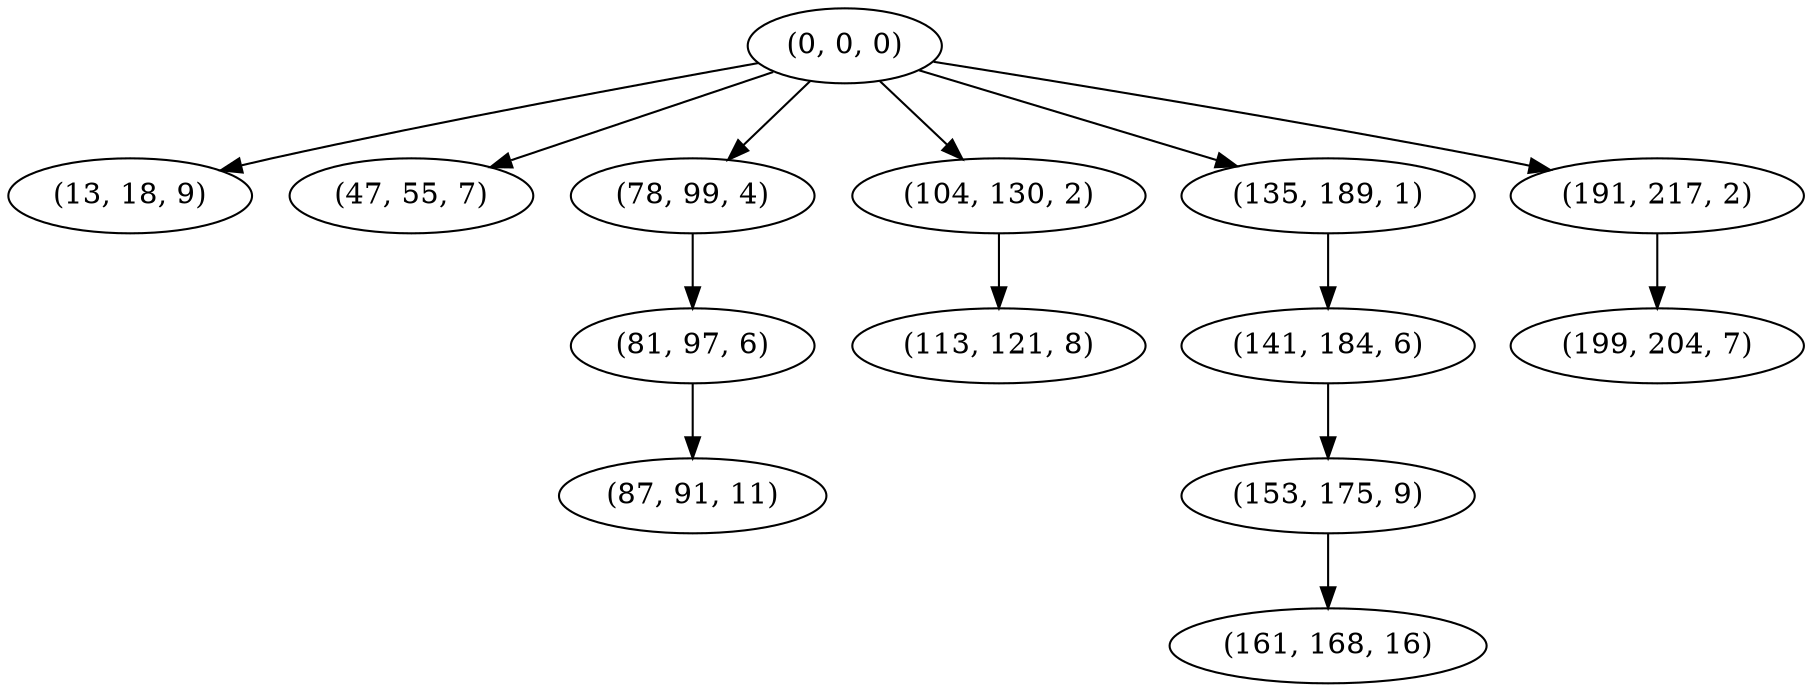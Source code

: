 digraph tree {
    "(0, 0, 0)";
    "(13, 18, 9)";
    "(47, 55, 7)";
    "(78, 99, 4)";
    "(81, 97, 6)";
    "(87, 91, 11)";
    "(104, 130, 2)";
    "(113, 121, 8)";
    "(135, 189, 1)";
    "(141, 184, 6)";
    "(153, 175, 9)";
    "(161, 168, 16)";
    "(191, 217, 2)";
    "(199, 204, 7)";
    "(0, 0, 0)" -> "(13, 18, 9)";
    "(0, 0, 0)" -> "(47, 55, 7)";
    "(0, 0, 0)" -> "(78, 99, 4)";
    "(0, 0, 0)" -> "(104, 130, 2)";
    "(0, 0, 0)" -> "(135, 189, 1)";
    "(0, 0, 0)" -> "(191, 217, 2)";
    "(78, 99, 4)" -> "(81, 97, 6)";
    "(81, 97, 6)" -> "(87, 91, 11)";
    "(104, 130, 2)" -> "(113, 121, 8)";
    "(135, 189, 1)" -> "(141, 184, 6)";
    "(141, 184, 6)" -> "(153, 175, 9)";
    "(153, 175, 9)" -> "(161, 168, 16)";
    "(191, 217, 2)" -> "(199, 204, 7)";
}
